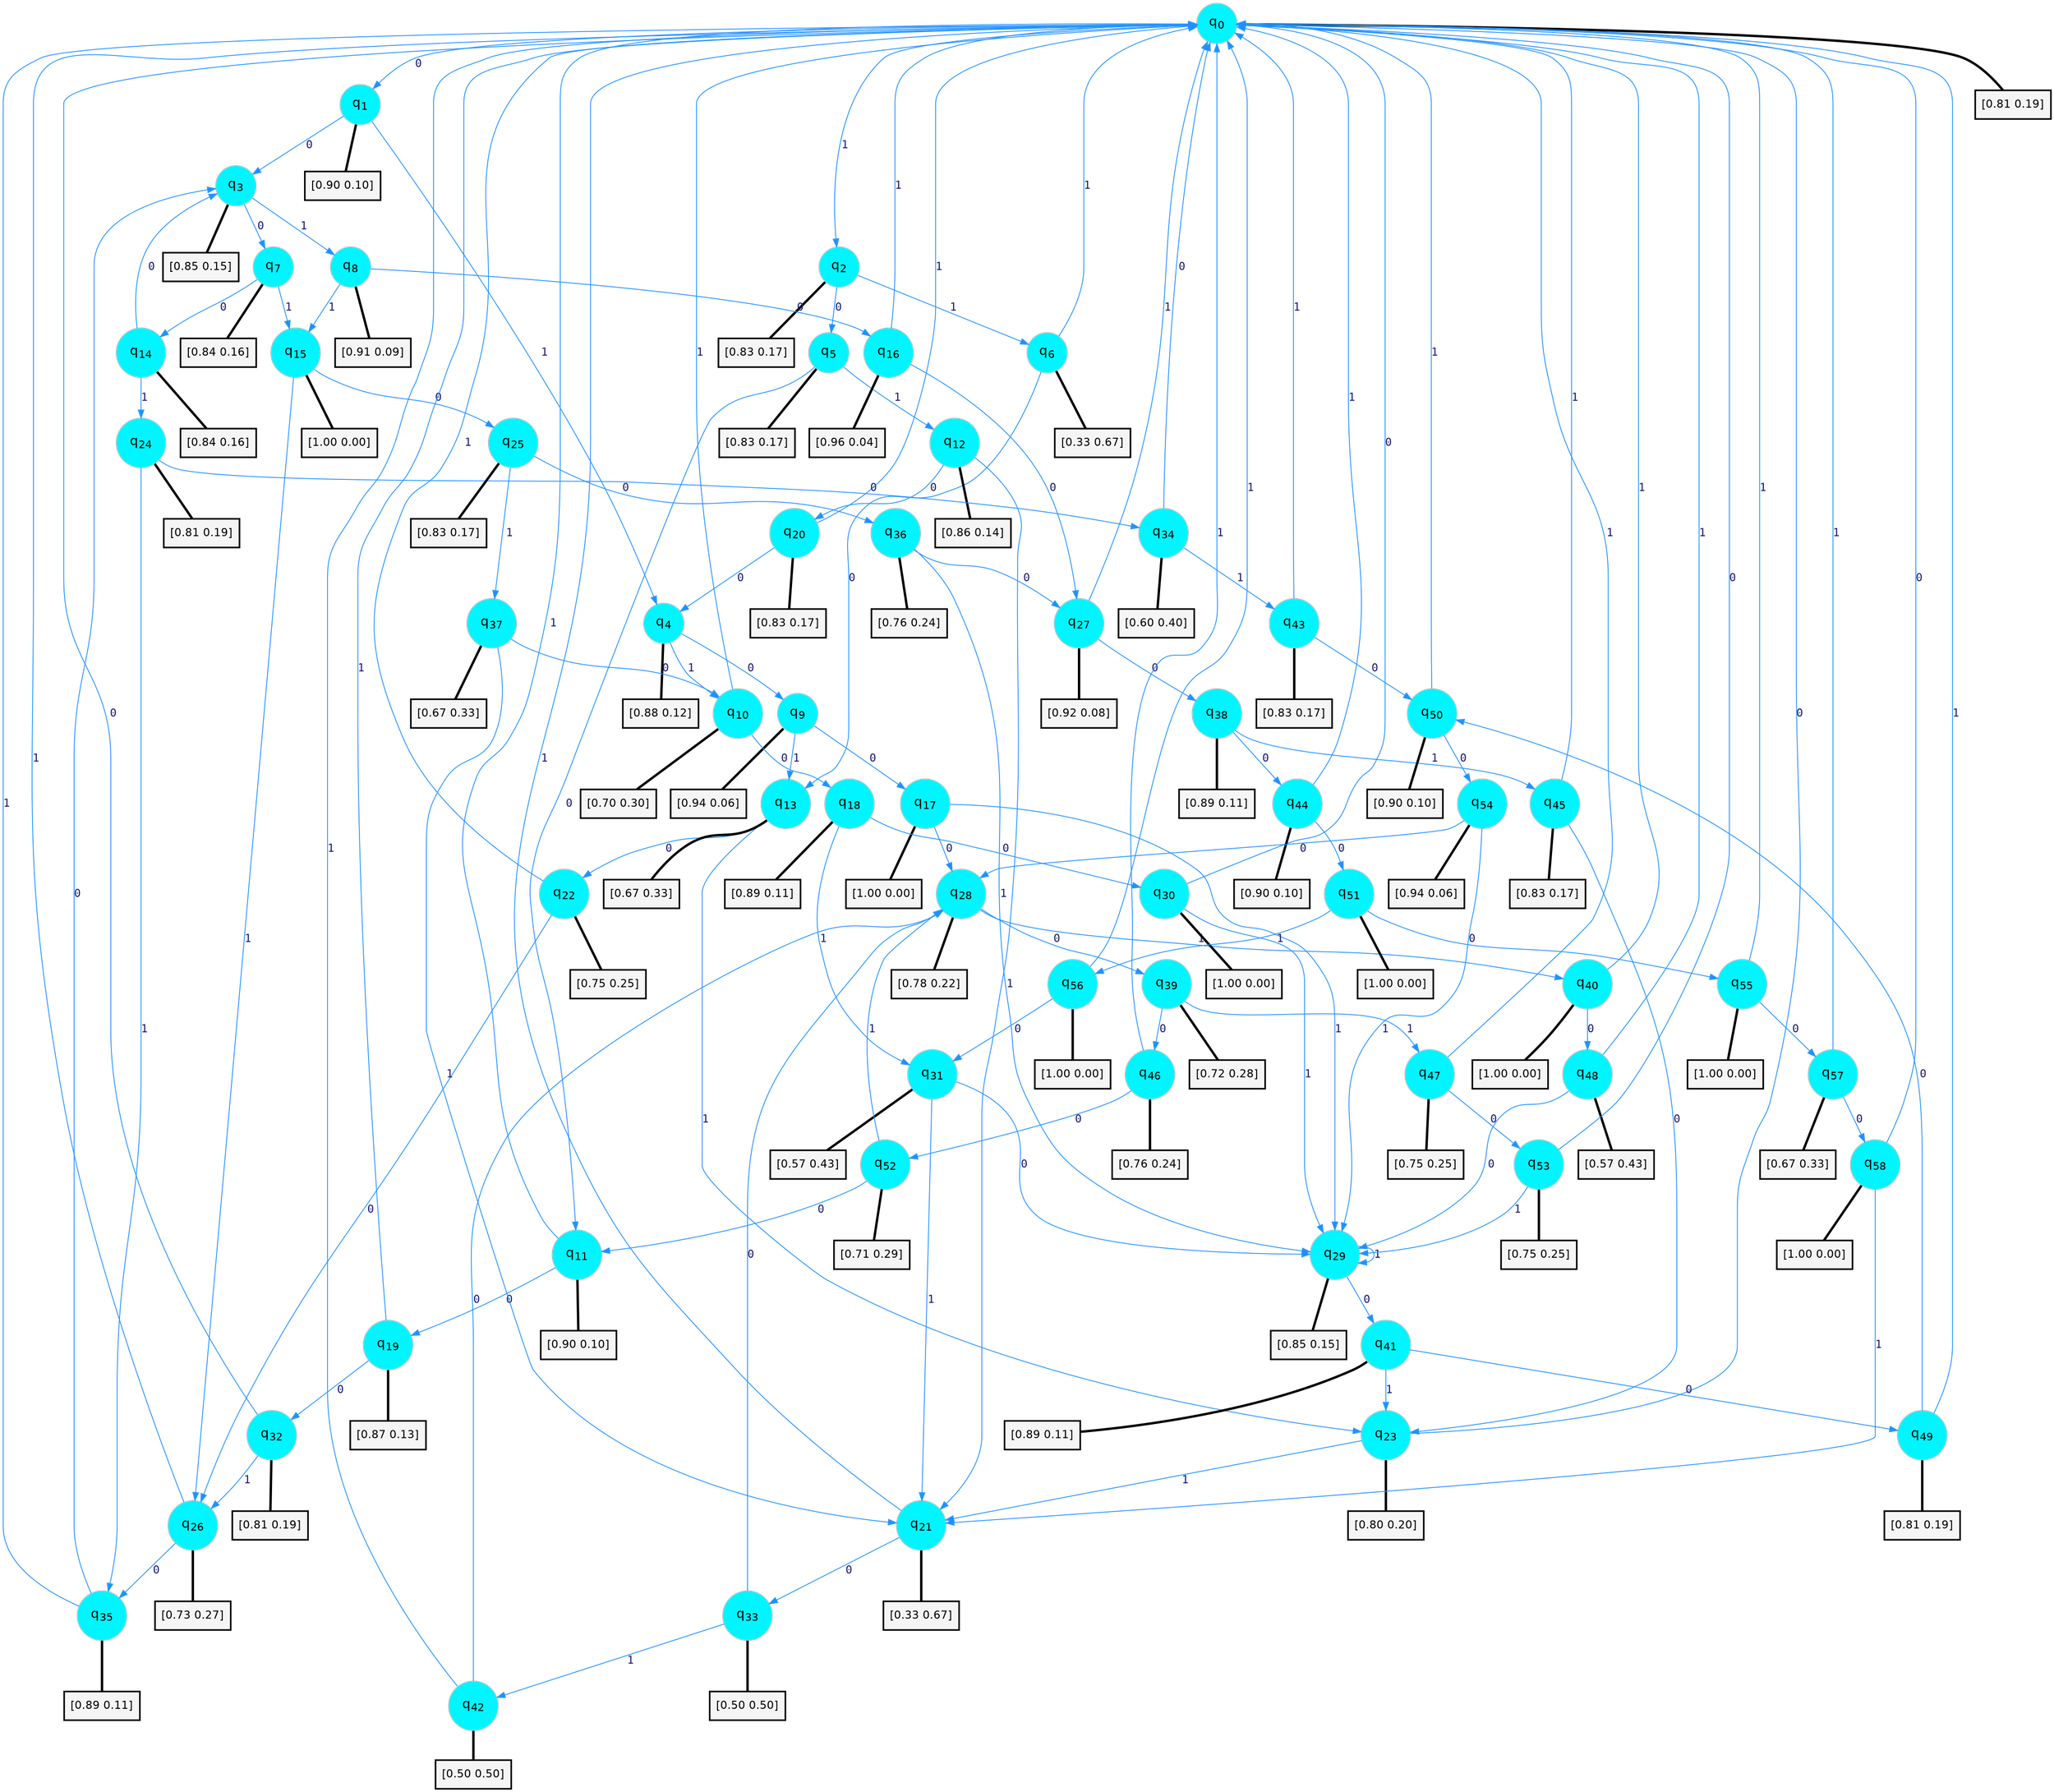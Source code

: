 digraph G {
graph [
bgcolor=transparent, dpi=300, rankdir=TD, size="40,25"];
node [
color=gray, fillcolor=turquoise1, fontcolor=black, fontname=Helvetica, fontsize=16, fontweight=bold, shape=circle, style=filled];
edge [
arrowsize=1, color=dodgerblue1, fontcolor=midnightblue, fontname=courier, fontweight=bold, penwidth=1, style=solid, weight=20];
0[label=<q<SUB>0</SUB>>];
1[label=<q<SUB>1</SUB>>];
2[label=<q<SUB>2</SUB>>];
3[label=<q<SUB>3</SUB>>];
4[label=<q<SUB>4</SUB>>];
5[label=<q<SUB>5</SUB>>];
6[label=<q<SUB>6</SUB>>];
7[label=<q<SUB>7</SUB>>];
8[label=<q<SUB>8</SUB>>];
9[label=<q<SUB>9</SUB>>];
10[label=<q<SUB>10</SUB>>];
11[label=<q<SUB>11</SUB>>];
12[label=<q<SUB>12</SUB>>];
13[label=<q<SUB>13</SUB>>];
14[label=<q<SUB>14</SUB>>];
15[label=<q<SUB>15</SUB>>];
16[label=<q<SUB>16</SUB>>];
17[label=<q<SUB>17</SUB>>];
18[label=<q<SUB>18</SUB>>];
19[label=<q<SUB>19</SUB>>];
20[label=<q<SUB>20</SUB>>];
21[label=<q<SUB>21</SUB>>];
22[label=<q<SUB>22</SUB>>];
23[label=<q<SUB>23</SUB>>];
24[label=<q<SUB>24</SUB>>];
25[label=<q<SUB>25</SUB>>];
26[label=<q<SUB>26</SUB>>];
27[label=<q<SUB>27</SUB>>];
28[label=<q<SUB>28</SUB>>];
29[label=<q<SUB>29</SUB>>];
30[label=<q<SUB>30</SUB>>];
31[label=<q<SUB>31</SUB>>];
32[label=<q<SUB>32</SUB>>];
33[label=<q<SUB>33</SUB>>];
34[label=<q<SUB>34</SUB>>];
35[label=<q<SUB>35</SUB>>];
36[label=<q<SUB>36</SUB>>];
37[label=<q<SUB>37</SUB>>];
38[label=<q<SUB>38</SUB>>];
39[label=<q<SUB>39</SUB>>];
40[label=<q<SUB>40</SUB>>];
41[label=<q<SUB>41</SUB>>];
42[label=<q<SUB>42</SUB>>];
43[label=<q<SUB>43</SUB>>];
44[label=<q<SUB>44</SUB>>];
45[label=<q<SUB>45</SUB>>];
46[label=<q<SUB>46</SUB>>];
47[label=<q<SUB>47</SUB>>];
48[label=<q<SUB>48</SUB>>];
49[label=<q<SUB>49</SUB>>];
50[label=<q<SUB>50</SUB>>];
51[label=<q<SUB>51</SUB>>];
52[label=<q<SUB>52</SUB>>];
53[label=<q<SUB>53</SUB>>];
54[label=<q<SUB>54</SUB>>];
55[label=<q<SUB>55</SUB>>];
56[label=<q<SUB>56</SUB>>];
57[label=<q<SUB>57</SUB>>];
58[label=<q<SUB>58</SUB>>];
59[label="[0.81 0.19]", shape=box,fontcolor=black, fontname=Helvetica, fontsize=14, penwidth=2, fillcolor=whitesmoke,color=black];
60[label="[0.90 0.10]", shape=box,fontcolor=black, fontname=Helvetica, fontsize=14, penwidth=2, fillcolor=whitesmoke,color=black];
61[label="[0.83 0.17]", shape=box,fontcolor=black, fontname=Helvetica, fontsize=14, penwidth=2, fillcolor=whitesmoke,color=black];
62[label="[0.85 0.15]", shape=box,fontcolor=black, fontname=Helvetica, fontsize=14, penwidth=2, fillcolor=whitesmoke,color=black];
63[label="[0.88 0.12]", shape=box,fontcolor=black, fontname=Helvetica, fontsize=14, penwidth=2, fillcolor=whitesmoke,color=black];
64[label="[0.83 0.17]", shape=box,fontcolor=black, fontname=Helvetica, fontsize=14, penwidth=2, fillcolor=whitesmoke,color=black];
65[label="[0.33 0.67]", shape=box,fontcolor=black, fontname=Helvetica, fontsize=14, penwidth=2, fillcolor=whitesmoke,color=black];
66[label="[0.84 0.16]", shape=box,fontcolor=black, fontname=Helvetica, fontsize=14, penwidth=2, fillcolor=whitesmoke,color=black];
67[label="[0.91 0.09]", shape=box,fontcolor=black, fontname=Helvetica, fontsize=14, penwidth=2, fillcolor=whitesmoke,color=black];
68[label="[0.94 0.06]", shape=box,fontcolor=black, fontname=Helvetica, fontsize=14, penwidth=2, fillcolor=whitesmoke,color=black];
69[label="[0.70 0.30]", shape=box,fontcolor=black, fontname=Helvetica, fontsize=14, penwidth=2, fillcolor=whitesmoke,color=black];
70[label="[0.90 0.10]", shape=box,fontcolor=black, fontname=Helvetica, fontsize=14, penwidth=2, fillcolor=whitesmoke,color=black];
71[label="[0.86 0.14]", shape=box,fontcolor=black, fontname=Helvetica, fontsize=14, penwidth=2, fillcolor=whitesmoke,color=black];
72[label="[0.67 0.33]", shape=box,fontcolor=black, fontname=Helvetica, fontsize=14, penwidth=2, fillcolor=whitesmoke,color=black];
73[label="[0.84 0.16]", shape=box,fontcolor=black, fontname=Helvetica, fontsize=14, penwidth=2, fillcolor=whitesmoke,color=black];
74[label="[1.00 0.00]", shape=box,fontcolor=black, fontname=Helvetica, fontsize=14, penwidth=2, fillcolor=whitesmoke,color=black];
75[label="[0.96 0.04]", shape=box,fontcolor=black, fontname=Helvetica, fontsize=14, penwidth=2, fillcolor=whitesmoke,color=black];
76[label="[1.00 0.00]", shape=box,fontcolor=black, fontname=Helvetica, fontsize=14, penwidth=2, fillcolor=whitesmoke,color=black];
77[label="[0.89 0.11]", shape=box,fontcolor=black, fontname=Helvetica, fontsize=14, penwidth=2, fillcolor=whitesmoke,color=black];
78[label="[0.87 0.13]", shape=box,fontcolor=black, fontname=Helvetica, fontsize=14, penwidth=2, fillcolor=whitesmoke,color=black];
79[label="[0.83 0.17]", shape=box,fontcolor=black, fontname=Helvetica, fontsize=14, penwidth=2, fillcolor=whitesmoke,color=black];
80[label="[0.33 0.67]", shape=box,fontcolor=black, fontname=Helvetica, fontsize=14, penwidth=2, fillcolor=whitesmoke,color=black];
81[label="[0.75 0.25]", shape=box,fontcolor=black, fontname=Helvetica, fontsize=14, penwidth=2, fillcolor=whitesmoke,color=black];
82[label="[0.80 0.20]", shape=box,fontcolor=black, fontname=Helvetica, fontsize=14, penwidth=2, fillcolor=whitesmoke,color=black];
83[label="[0.81 0.19]", shape=box,fontcolor=black, fontname=Helvetica, fontsize=14, penwidth=2, fillcolor=whitesmoke,color=black];
84[label="[0.83 0.17]", shape=box,fontcolor=black, fontname=Helvetica, fontsize=14, penwidth=2, fillcolor=whitesmoke,color=black];
85[label="[0.73 0.27]", shape=box,fontcolor=black, fontname=Helvetica, fontsize=14, penwidth=2, fillcolor=whitesmoke,color=black];
86[label="[0.92 0.08]", shape=box,fontcolor=black, fontname=Helvetica, fontsize=14, penwidth=2, fillcolor=whitesmoke,color=black];
87[label="[0.78 0.22]", shape=box,fontcolor=black, fontname=Helvetica, fontsize=14, penwidth=2, fillcolor=whitesmoke,color=black];
88[label="[0.85 0.15]", shape=box,fontcolor=black, fontname=Helvetica, fontsize=14, penwidth=2, fillcolor=whitesmoke,color=black];
89[label="[1.00 0.00]", shape=box,fontcolor=black, fontname=Helvetica, fontsize=14, penwidth=2, fillcolor=whitesmoke,color=black];
90[label="[0.57 0.43]", shape=box,fontcolor=black, fontname=Helvetica, fontsize=14, penwidth=2, fillcolor=whitesmoke,color=black];
91[label="[0.81 0.19]", shape=box,fontcolor=black, fontname=Helvetica, fontsize=14, penwidth=2, fillcolor=whitesmoke,color=black];
92[label="[0.50 0.50]", shape=box,fontcolor=black, fontname=Helvetica, fontsize=14, penwidth=2, fillcolor=whitesmoke,color=black];
93[label="[0.60 0.40]", shape=box,fontcolor=black, fontname=Helvetica, fontsize=14, penwidth=2, fillcolor=whitesmoke,color=black];
94[label="[0.89 0.11]", shape=box,fontcolor=black, fontname=Helvetica, fontsize=14, penwidth=2, fillcolor=whitesmoke,color=black];
95[label="[0.76 0.24]", shape=box,fontcolor=black, fontname=Helvetica, fontsize=14, penwidth=2, fillcolor=whitesmoke,color=black];
96[label="[0.67 0.33]", shape=box,fontcolor=black, fontname=Helvetica, fontsize=14, penwidth=2, fillcolor=whitesmoke,color=black];
97[label="[0.89 0.11]", shape=box,fontcolor=black, fontname=Helvetica, fontsize=14, penwidth=2, fillcolor=whitesmoke,color=black];
98[label="[0.72 0.28]", shape=box,fontcolor=black, fontname=Helvetica, fontsize=14, penwidth=2, fillcolor=whitesmoke,color=black];
99[label="[1.00 0.00]", shape=box,fontcolor=black, fontname=Helvetica, fontsize=14, penwidth=2, fillcolor=whitesmoke,color=black];
100[label="[0.89 0.11]", shape=box,fontcolor=black, fontname=Helvetica, fontsize=14, penwidth=2, fillcolor=whitesmoke,color=black];
101[label="[0.50 0.50]", shape=box,fontcolor=black, fontname=Helvetica, fontsize=14, penwidth=2, fillcolor=whitesmoke,color=black];
102[label="[0.83 0.17]", shape=box,fontcolor=black, fontname=Helvetica, fontsize=14, penwidth=2, fillcolor=whitesmoke,color=black];
103[label="[0.90 0.10]", shape=box,fontcolor=black, fontname=Helvetica, fontsize=14, penwidth=2, fillcolor=whitesmoke,color=black];
104[label="[0.83 0.17]", shape=box,fontcolor=black, fontname=Helvetica, fontsize=14, penwidth=2, fillcolor=whitesmoke,color=black];
105[label="[0.76 0.24]", shape=box,fontcolor=black, fontname=Helvetica, fontsize=14, penwidth=2, fillcolor=whitesmoke,color=black];
106[label="[0.75 0.25]", shape=box,fontcolor=black, fontname=Helvetica, fontsize=14, penwidth=2, fillcolor=whitesmoke,color=black];
107[label="[0.57 0.43]", shape=box,fontcolor=black, fontname=Helvetica, fontsize=14, penwidth=2, fillcolor=whitesmoke,color=black];
108[label="[0.81 0.19]", shape=box,fontcolor=black, fontname=Helvetica, fontsize=14, penwidth=2, fillcolor=whitesmoke,color=black];
109[label="[0.90 0.10]", shape=box,fontcolor=black, fontname=Helvetica, fontsize=14, penwidth=2, fillcolor=whitesmoke,color=black];
110[label="[1.00 0.00]", shape=box,fontcolor=black, fontname=Helvetica, fontsize=14, penwidth=2, fillcolor=whitesmoke,color=black];
111[label="[0.71 0.29]", shape=box,fontcolor=black, fontname=Helvetica, fontsize=14, penwidth=2, fillcolor=whitesmoke,color=black];
112[label="[0.75 0.25]", shape=box,fontcolor=black, fontname=Helvetica, fontsize=14, penwidth=2, fillcolor=whitesmoke,color=black];
113[label="[0.94 0.06]", shape=box,fontcolor=black, fontname=Helvetica, fontsize=14, penwidth=2, fillcolor=whitesmoke,color=black];
114[label="[1.00 0.00]", shape=box,fontcolor=black, fontname=Helvetica, fontsize=14, penwidth=2, fillcolor=whitesmoke,color=black];
115[label="[1.00 0.00]", shape=box,fontcolor=black, fontname=Helvetica, fontsize=14, penwidth=2, fillcolor=whitesmoke,color=black];
116[label="[0.67 0.33]", shape=box,fontcolor=black, fontname=Helvetica, fontsize=14, penwidth=2, fillcolor=whitesmoke,color=black];
117[label="[1.00 0.00]", shape=box,fontcolor=black, fontname=Helvetica, fontsize=14, penwidth=2, fillcolor=whitesmoke,color=black];
0->1 [label=0];
0->2 [label=1];
0->59 [arrowhead=none, penwidth=3,color=black];
1->3 [label=0];
1->4 [label=1];
1->60 [arrowhead=none, penwidth=3,color=black];
2->5 [label=0];
2->6 [label=1];
2->61 [arrowhead=none, penwidth=3,color=black];
3->7 [label=0];
3->8 [label=1];
3->62 [arrowhead=none, penwidth=3,color=black];
4->9 [label=0];
4->10 [label=1];
4->63 [arrowhead=none, penwidth=3,color=black];
5->11 [label=0];
5->12 [label=1];
5->64 [arrowhead=none, penwidth=3,color=black];
6->13 [label=0];
6->0 [label=1];
6->65 [arrowhead=none, penwidth=3,color=black];
7->14 [label=0];
7->15 [label=1];
7->66 [arrowhead=none, penwidth=3,color=black];
8->16 [label=0];
8->15 [label=1];
8->67 [arrowhead=none, penwidth=3,color=black];
9->17 [label=0];
9->13 [label=1];
9->68 [arrowhead=none, penwidth=3,color=black];
10->18 [label=0];
10->0 [label=1];
10->69 [arrowhead=none, penwidth=3,color=black];
11->19 [label=0];
11->0 [label=1];
11->70 [arrowhead=none, penwidth=3,color=black];
12->20 [label=0];
12->21 [label=1];
12->71 [arrowhead=none, penwidth=3,color=black];
13->22 [label=0];
13->23 [label=1];
13->72 [arrowhead=none, penwidth=3,color=black];
14->3 [label=0];
14->24 [label=1];
14->73 [arrowhead=none, penwidth=3,color=black];
15->25 [label=0];
15->26 [label=1];
15->74 [arrowhead=none, penwidth=3,color=black];
16->27 [label=0];
16->0 [label=1];
16->75 [arrowhead=none, penwidth=3,color=black];
17->28 [label=0];
17->29 [label=1];
17->76 [arrowhead=none, penwidth=3,color=black];
18->30 [label=0];
18->31 [label=1];
18->77 [arrowhead=none, penwidth=3,color=black];
19->32 [label=0];
19->0 [label=1];
19->78 [arrowhead=none, penwidth=3,color=black];
20->4 [label=0];
20->0 [label=1];
20->79 [arrowhead=none, penwidth=3,color=black];
21->33 [label=0];
21->0 [label=1];
21->80 [arrowhead=none, penwidth=3,color=black];
22->26 [label=0];
22->0 [label=1];
22->81 [arrowhead=none, penwidth=3,color=black];
23->0 [label=0];
23->21 [label=1];
23->82 [arrowhead=none, penwidth=3,color=black];
24->34 [label=0];
24->35 [label=1];
24->83 [arrowhead=none, penwidth=3,color=black];
25->36 [label=0];
25->37 [label=1];
25->84 [arrowhead=none, penwidth=3,color=black];
26->35 [label=0];
26->0 [label=1];
26->85 [arrowhead=none, penwidth=3,color=black];
27->38 [label=0];
27->0 [label=1];
27->86 [arrowhead=none, penwidth=3,color=black];
28->39 [label=0];
28->40 [label=1];
28->87 [arrowhead=none, penwidth=3,color=black];
29->41 [label=0];
29->29 [label=1];
29->88 [arrowhead=none, penwidth=3,color=black];
30->0 [label=0];
30->29 [label=1];
30->89 [arrowhead=none, penwidth=3,color=black];
31->29 [label=0];
31->21 [label=1];
31->90 [arrowhead=none, penwidth=3,color=black];
32->0 [label=0];
32->26 [label=1];
32->91 [arrowhead=none, penwidth=3,color=black];
33->28 [label=0];
33->42 [label=1];
33->92 [arrowhead=none, penwidth=3,color=black];
34->0 [label=0];
34->43 [label=1];
34->93 [arrowhead=none, penwidth=3,color=black];
35->3 [label=0];
35->0 [label=1];
35->94 [arrowhead=none, penwidth=3,color=black];
36->27 [label=0];
36->29 [label=1];
36->95 [arrowhead=none, penwidth=3,color=black];
37->10 [label=0];
37->21 [label=1];
37->96 [arrowhead=none, penwidth=3,color=black];
38->44 [label=0];
38->45 [label=1];
38->97 [arrowhead=none, penwidth=3,color=black];
39->46 [label=0];
39->47 [label=1];
39->98 [arrowhead=none, penwidth=3,color=black];
40->48 [label=0];
40->0 [label=1];
40->99 [arrowhead=none, penwidth=3,color=black];
41->49 [label=0];
41->23 [label=1];
41->100 [arrowhead=none, penwidth=3,color=black];
42->28 [label=0];
42->0 [label=1];
42->101 [arrowhead=none, penwidth=3,color=black];
43->50 [label=0];
43->0 [label=1];
43->102 [arrowhead=none, penwidth=3,color=black];
44->51 [label=0];
44->0 [label=1];
44->103 [arrowhead=none, penwidth=3,color=black];
45->23 [label=0];
45->0 [label=1];
45->104 [arrowhead=none, penwidth=3,color=black];
46->52 [label=0];
46->0 [label=1];
46->105 [arrowhead=none, penwidth=3,color=black];
47->53 [label=0];
47->0 [label=1];
47->106 [arrowhead=none, penwidth=3,color=black];
48->29 [label=0];
48->0 [label=1];
48->107 [arrowhead=none, penwidth=3,color=black];
49->50 [label=0];
49->0 [label=1];
49->108 [arrowhead=none, penwidth=3,color=black];
50->54 [label=0];
50->0 [label=1];
50->109 [arrowhead=none, penwidth=3,color=black];
51->55 [label=0];
51->56 [label=1];
51->110 [arrowhead=none, penwidth=3,color=black];
52->11 [label=0];
52->28 [label=1];
52->111 [arrowhead=none, penwidth=3,color=black];
53->0 [label=0];
53->29 [label=1];
53->112 [arrowhead=none, penwidth=3,color=black];
54->28 [label=0];
54->29 [label=1];
54->113 [arrowhead=none, penwidth=3,color=black];
55->57 [label=0];
55->0 [label=1];
55->114 [arrowhead=none, penwidth=3,color=black];
56->31 [label=0];
56->0 [label=1];
56->115 [arrowhead=none, penwidth=3,color=black];
57->58 [label=0];
57->0 [label=1];
57->116 [arrowhead=none, penwidth=3,color=black];
58->0 [label=0];
58->21 [label=1];
58->117 [arrowhead=none, penwidth=3,color=black];
}
